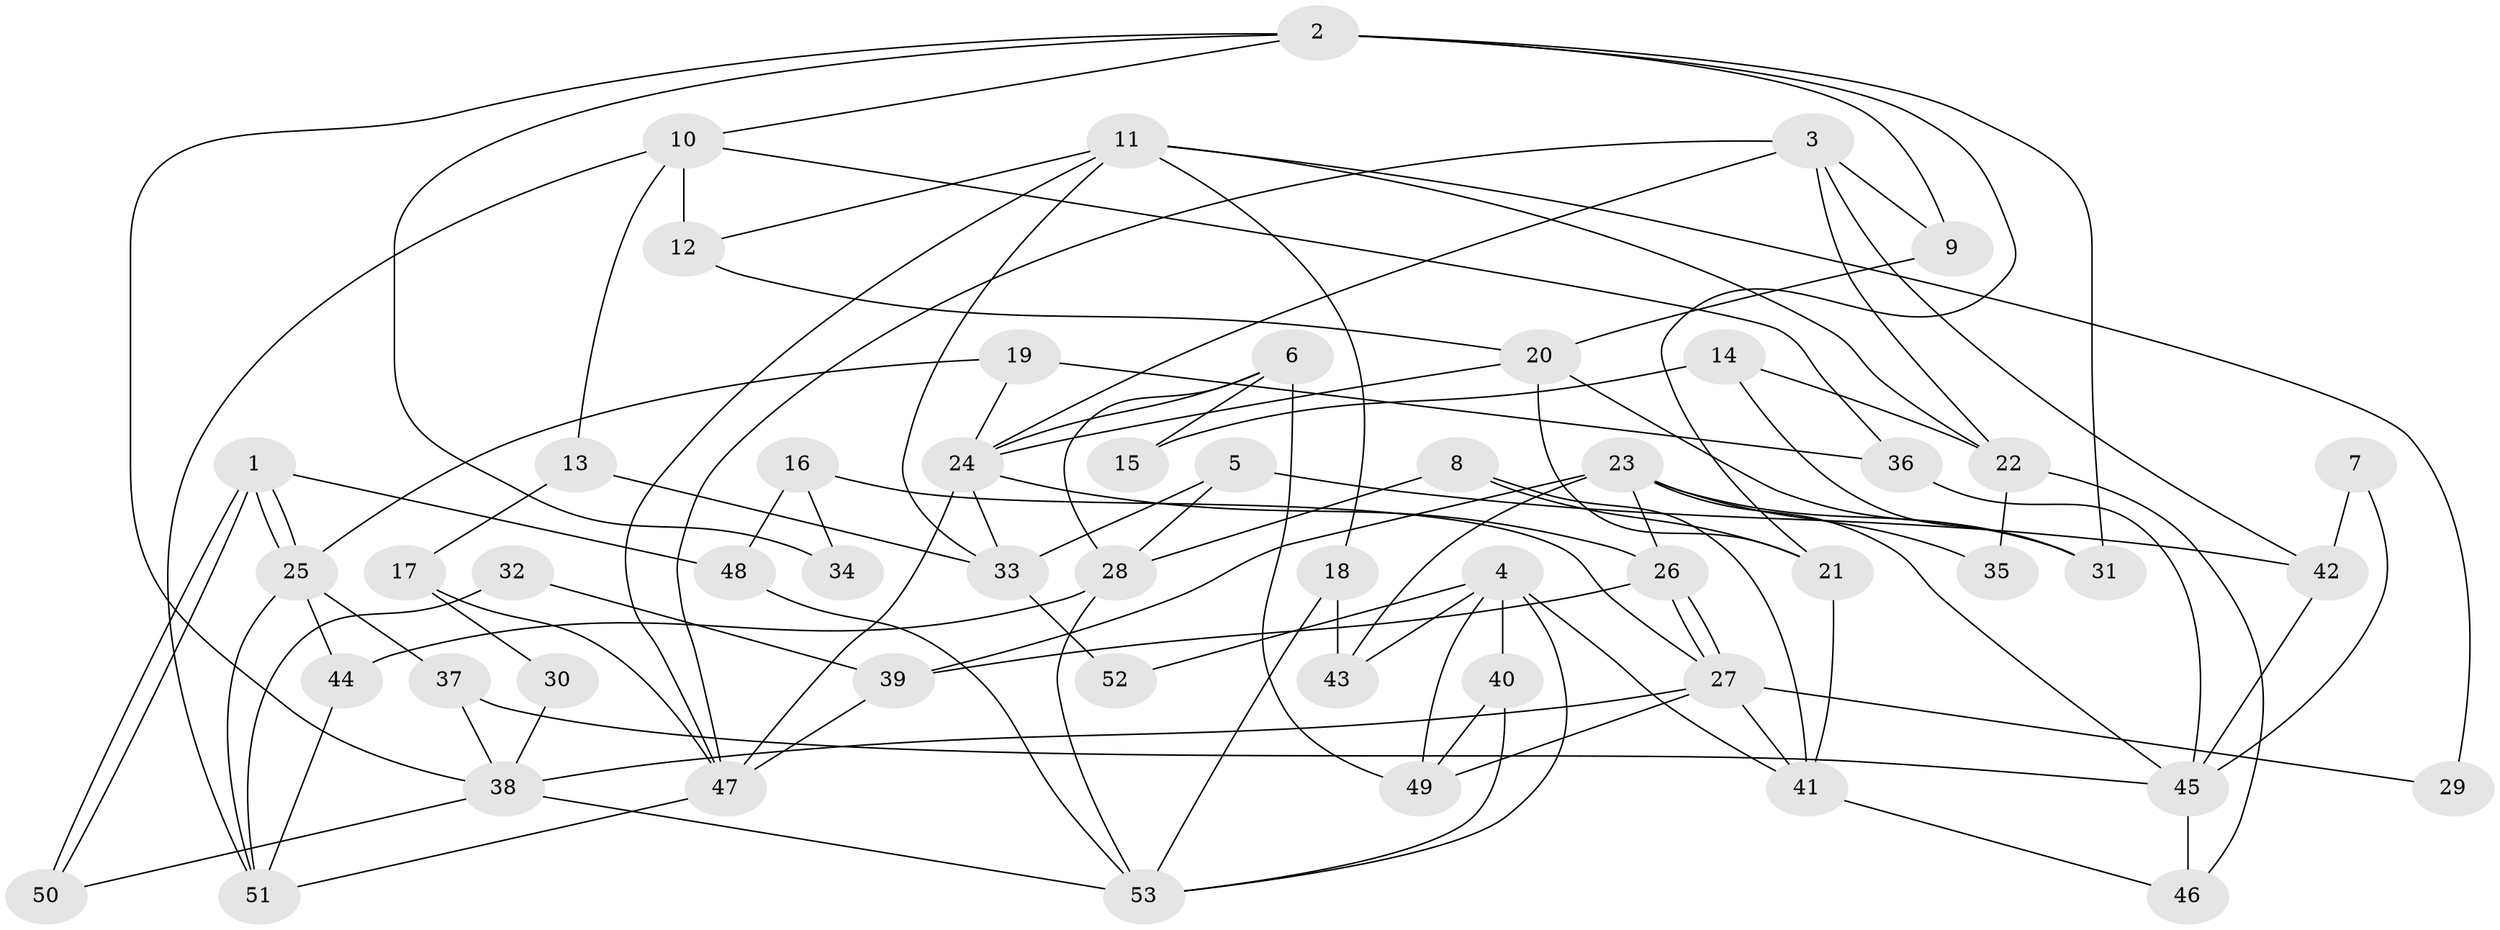 // coarse degree distribution, {6: 0.17647058823529413, 5: 0.08823529411764706, 7: 0.14705882352941177, 3: 0.23529411764705882, 4: 0.08823529411764706, 1: 0.029411764705882353, 10: 0.029411764705882353, 9: 0.029411764705882353, 8: 0.029411764705882353, 2: 0.14705882352941177}
// Generated by graph-tools (version 1.1) at 2025/23/03/03/25 07:23:56]
// undirected, 53 vertices, 106 edges
graph export_dot {
graph [start="1"]
  node [color=gray90,style=filled];
  1;
  2;
  3;
  4;
  5;
  6;
  7;
  8;
  9;
  10;
  11;
  12;
  13;
  14;
  15;
  16;
  17;
  18;
  19;
  20;
  21;
  22;
  23;
  24;
  25;
  26;
  27;
  28;
  29;
  30;
  31;
  32;
  33;
  34;
  35;
  36;
  37;
  38;
  39;
  40;
  41;
  42;
  43;
  44;
  45;
  46;
  47;
  48;
  49;
  50;
  51;
  52;
  53;
  1 -- 50;
  1 -- 50;
  1 -- 25;
  1 -- 25;
  1 -- 48;
  2 -- 10;
  2 -- 21;
  2 -- 9;
  2 -- 31;
  2 -- 34;
  2 -- 38;
  3 -- 47;
  3 -- 22;
  3 -- 9;
  3 -- 24;
  3 -- 42;
  4 -- 41;
  4 -- 43;
  4 -- 40;
  4 -- 49;
  4 -- 52;
  4 -- 53;
  5 -- 42;
  5 -- 28;
  5 -- 33;
  6 -- 24;
  6 -- 49;
  6 -- 15;
  6 -- 28;
  7 -- 42;
  7 -- 45;
  8 -- 28;
  8 -- 21;
  8 -- 41;
  9 -- 20;
  10 -- 36;
  10 -- 51;
  10 -- 12;
  10 -- 13;
  11 -- 33;
  11 -- 12;
  11 -- 18;
  11 -- 22;
  11 -- 29;
  11 -- 47;
  12 -- 20;
  13 -- 33;
  13 -- 17;
  14 -- 22;
  14 -- 31;
  14 -- 15;
  16 -- 27;
  16 -- 48;
  16 -- 34;
  17 -- 47;
  17 -- 30;
  18 -- 53;
  18 -- 43;
  19 -- 25;
  19 -- 24;
  19 -- 36;
  20 -- 24;
  20 -- 21;
  20 -- 31;
  21 -- 41;
  22 -- 46;
  22 -- 35;
  23 -- 39;
  23 -- 31;
  23 -- 26;
  23 -- 35;
  23 -- 43;
  23 -- 45;
  24 -- 26;
  24 -- 33;
  24 -- 47;
  25 -- 44;
  25 -- 37;
  25 -- 51;
  26 -- 27;
  26 -- 27;
  26 -- 39;
  27 -- 38;
  27 -- 29;
  27 -- 41;
  27 -- 49;
  28 -- 53;
  28 -- 44;
  30 -- 38;
  32 -- 39;
  32 -- 51;
  33 -- 52;
  36 -- 45;
  37 -- 38;
  37 -- 45;
  38 -- 53;
  38 -- 50;
  39 -- 47;
  40 -- 49;
  40 -- 53;
  41 -- 46;
  42 -- 45;
  44 -- 51;
  45 -- 46;
  47 -- 51;
  48 -- 53;
}
